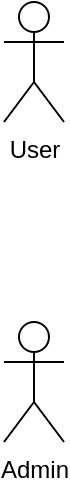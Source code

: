 <mxfile version="22.1.5" type="github">
  <diagram name="Page-1" id="01AOC4Z2vCR6MN29Dxu8">
    <mxGraphModel dx="1393" dy="804" grid="1" gridSize="10" guides="1" tooltips="1" connect="1" arrows="1" fold="1" page="1" pageScale="1" pageWidth="827" pageHeight="1169" math="0" shadow="0">
      <root>
        <mxCell id="0" />
        <mxCell id="1" parent="0" />
        <mxCell id="9IgoUmSk6aTHPB_9eNNo-1" value="User" style="shape=umlActor;verticalLabelPosition=bottom;verticalAlign=top;html=1;outlineConnect=0;" vertex="1" parent="1">
          <mxGeometry x="660" y="230" width="30" height="60" as="geometry" />
        </mxCell>
        <mxCell id="9IgoUmSk6aTHPB_9eNNo-2" value="Admin" style="shape=umlActor;verticalLabelPosition=bottom;verticalAlign=top;html=1;outlineConnect=0;" vertex="1" parent="1">
          <mxGeometry x="660" y="390" width="30" height="60" as="geometry" />
        </mxCell>
      </root>
    </mxGraphModel>
  </diagram>
</mxfile>
